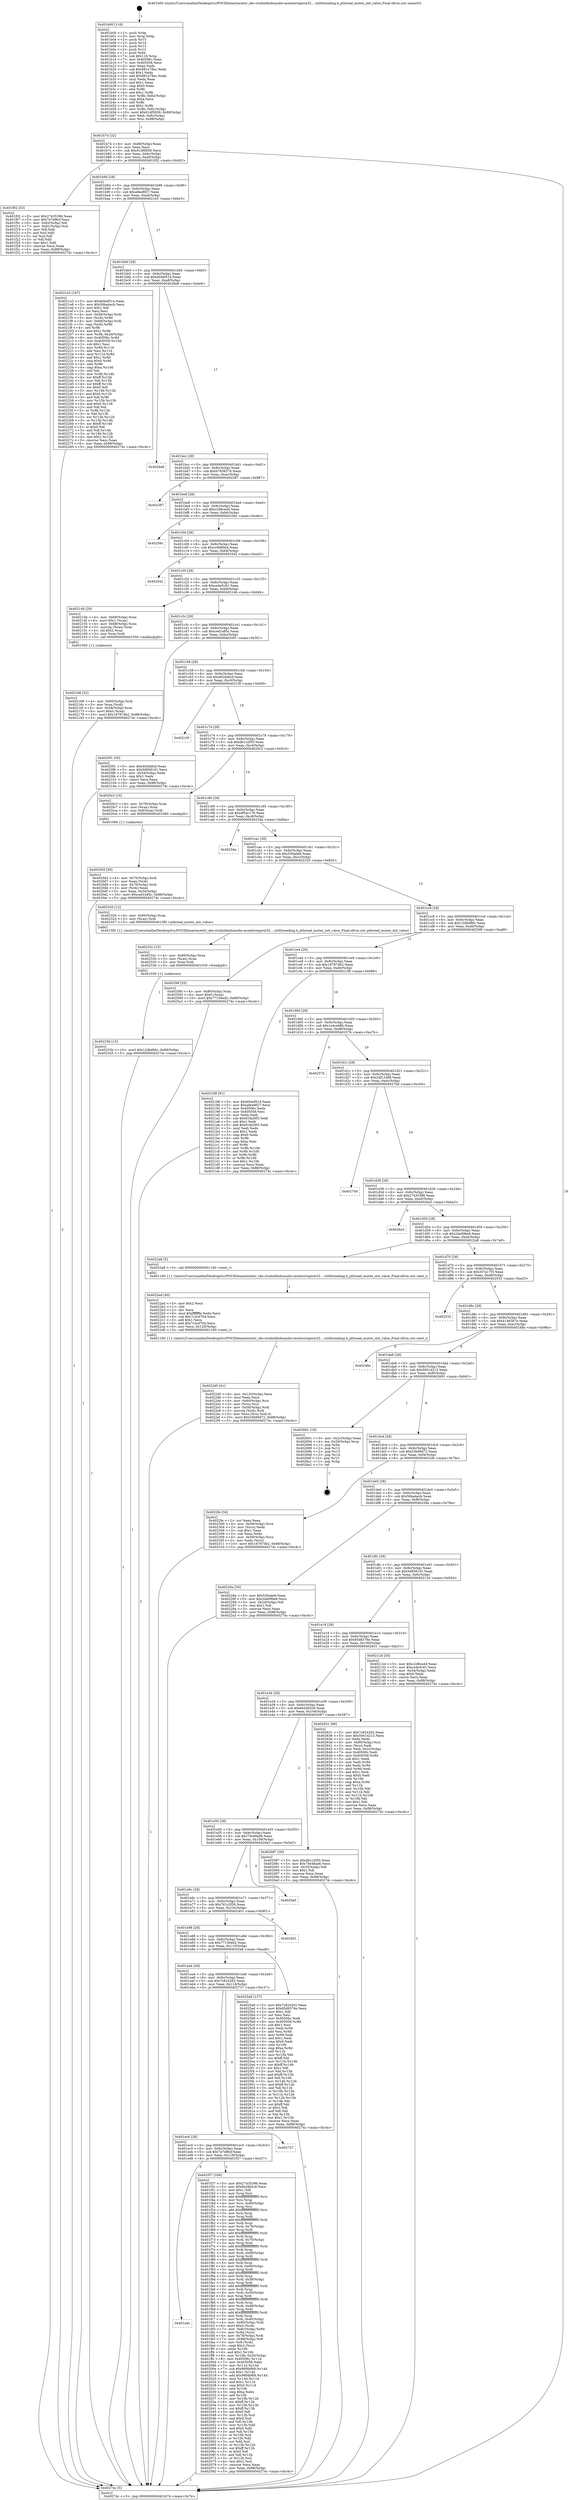 digraph "0x401b00" {
  label = "0x401b00 (/mnt/c/Users/mathe/Desktop/tcc/POCII/binaries/extr_obs-studiolibobsaudio-monitoringwin32....utilthreading.h_pthread_mutex_init_value_Final-ollvm.out::main(0))"
  labelloc = "t"
  node[shape=record]

  Entry [label="",width=0.3,height=0.3,shape=circle,fillcolor=black,style=filled]
  "0x401b74" [label="{
     0x401b74 [32]\l
     | [instrs]\l
     &nbsp;&nbsp;0x401b74 \<+6\>: mov -0x88(%rbp),%eax\l
     &nbsp;&nbsp;0x401b7a \<+2\>: mov %eax,%ecx\l
     &nbsp;&nbsp;0x401b7c \<+6\>: sub $0x91df5839,%ecx\l
     &nbsp;&nbsp;0x401b82 \<+6\>: mov %eax,-0x9c(%rbp)\l
     &nbsp;&nbsp;0x401b88 \<+6\>: mov %ecx,-0xa0(%rbp)\l
     &nbsp;&nbsp;0x401b8e \<+6\>: je 0000000000401f02 \<main+0x402\>\l
  }"]
  "0x401f02" [label="{
     0x401f02 [53]\l
     | [instrs]\l
     &nbsp;&nbsp;0x401f02 \<+5\>: mov $0x27435396,%eax\l
     &nbsp;&nbsp;0x401f07 \<+5\>: mov $0x7e7ef8cf,%ecx\l
     &nbsp;&nbsp;0x401f0c \<+6\>: mov -0x82(%rbp),%dl\l
     &nbsp;&nbsp;0x401f12 \<+7\>: mov -0x81(%rbp),%sil\l
     &nbsp;&nbsp;0x401f19 \<+3\>: mov %dl,%dil\l
     &nbsp;&nbsp;0x401f1c \<+3\>: and %sil,%dil\l
     &nbsp;&nbsp;0x401f1f \<+3\>: xor %sil,%dl\l
     &nbsp;&nbsp;0x401f22 \<+3\>: or %dl,%dil\l
     &nbsp;&nbsp;0x401f25 \<+4\>: test $0x1,%dil\l
     &nbsp;&nbsp;0x401f29 \<+3\>: cmovne %ecx,%eax\l
     &nbsp;&nbsp;0x401f2c \<+6\>: mov %eax,-0x88(%rbp)\l
     &nbsp;&nbsp;0x401f32 \<+5\>: jmp 000000000040274c \<main+0xc4c\>\l
  }"]
  "0x401b94" [label="{
     0x401b94 [28]\l
     | [instrs]\l
     &nbsp;&nbsp;0x401b94 \<+5\>: jmp 0000000000401b99 \<main+0x99\>\l
     &nbsp;&nbsp;0x401b99 \<+6\>: mov -0x9c(%rbp),%eax\l
     &nbsp;&nbsp;0x401b9f \<+5\>: sub $0xa9ee8f27,%eax\l
     &nbsp;&nbsp;0x401ba4 \<+6\>: mov %eax,-0xa4(%rbp)\l
     &nbsp;&nbsp;0x401baa \<+6\>: je 00000000004021e3 \<main+0x6e3\>\l
  }"]
  "0x40274c" [label="{
     0x40274c [5]\l
     | [instrs]\l
     &nbsp;&nbsp;0x40274c \<+5\>: jmp 0000000000401b74 \<main+0x74\>\l
  }"]
  "0x401b00" [label="{
     0x401b00 [116]\l
     | [instrs]\l
     &nbsp;&nbsp;0x401b00 \<+1\>: push %rbp\l
     &nbsp;&nbsp;0x401b01 \<+3\>: mov %rsp,%rbp\l
     &nbsp;&nbsp;0x401b04 \<+2\>: push %r15\l
     &nbsp;&nbsp;0x401b06 \<+2\>: push %r14\l
     &nbsp;&nbsp;0x401b08 \<+2\>: push %r13\l
     &nbsp;&nbsp;0x401b0a \<+2\>: push %r12\l
     &nbsp;&nbsp;0x401b0c \<+1\>: push %rbx\l
     &nbsp;&nbsp;0x401b0d \<+7\>: sub $0x118,%rsp\l
     &nbsp;&nbsp;0x401b14 \<+7\>: mov 0x40506c,%eax\l
     &nbsp;&nbsp;0x401b1b \<+7\>: mov 0x405058,%ecx\l
     &nbsp;&nbsp;0x401b22 \<+2\>: mov %eax,%edx\l
     &nbsp;&nbsp;0x401b24 \<+6\>: sub $0x881e78ec,%edx\l
     &nbsp;&nbsp;0x401b2a \<+3\>: sub $0x1,%edx\l
     &nbsp;&nbsp;0x401b2d \<+6\>: add $0x881e78ec,%edx\l
     &nbsp;&nbsp;0x401b33 \<+3\>: imul %edx,%eax\l
     &nbsp;&nbsp;0x401b36 \<+3\>: and $0x1,%eax\l
     &nbsp;&nbsp;0x401b39 \<+3\>: cmp $0x0,%eax\l
     &nbsp;&nbsp;0x401b3c \<+4\>: sete %r8b\l
     &nbsp;&nbsp;0x401b40 \<+4\>: and $0x1,%r8b\l
     &nbsp;&nbsp;0x401b44 \<+7\>: mov %r8b,-0x82(%rbp)\l
     &nbsp;&nbsp;0x401b4b \<+3\>: cmp $0xa,%ecx\l
     &nbsp;&nbsp;0x401b4e \<+4\>: setl %r8b\l
     &nbsp;&nbsp;0x401b52 \<+4\>: and $0x1,%r8b\l
     &nbsp;&nbsp;0x401b56 \<+7\>: mov %r8b,-0x81(%rbp)\l
     &nbsp;&nbsp;0x401b5d \<+10\>: movl $0x91df5839,-0x88(%rbp)\l
     &nbsp;&nbsp;0x401b67 \<+6\>: mov %edi,-0x8c(%rbp)\l
     &nbsp;&nbsp;0x401b6d \<+7\>: mov %rsi,-0x98(%rbp)\l
  }"]
  Exit [label="",width=0.3,height=0.3,shape=circle,fillcolor=black,style=filled,peripheries=2]
  "0x4021e3" [label="{
     0x4021e3 [167]\l
     | [instrs]\l
     &nbsp;&nbsp;0x4021e3 \<+5\>: mov $0xb04ef514,%eax\l
     &nbsp;&nbsp;0x4021e8 \<+5\>: mov $0x56ba4ecb,%ecx\l
     &nbsp;&nbsp;0x4021ed \<+2\>: mov $0x1,%dl\l
     &nbsp;&nbsp;0x4021ef \<+2\>: xor %esi,%esi\l
     &nbsp;&nbsp;0x4021f1 \<+4\>: mov -0x58(%rbp),%rdi\l
     &nbsp;&nbsp;0x4021f5 \<+3\>: mov (%rdi),%r8d\l
     &nbsp;&nbsp;0x4021f8 \<+4\>: mov -0x68(%rbp),%rdi\l
     &nbsp;&nbsp;0x4021fc \<+3\>: cmp (%rdi),%r8d\l
     &nbsp;&nbsp;0x4021ff \<+4\>: setl %r9b\l
     &nbsp;&nbsp;0x402203 \<+4\>: and $0x1,%r9b\l
     &nbsp;&nbsp;0x402207 \<+4\>: mov %r9b,-0x2d(%rbp)\l
     &nbsp;&nbsp;0x40220b \<+8\>: mov 0x40506c,%r8d\l
     &nbsp;&nbsp;0x402213 \<+8\>: mov 0x405058,%r10d\l
     &nbsp;&nbsp;0x40221b \<+3\>: sub $0x1,%esi\l
     &nbsp;&nbsp;0x40221e \<+3\>: mov %r8d,%r11d\l
     &nbsp;&nbsp;0x402221 \<+3\>: add %esi,%r11d\l
     &nbsp;&nbsp;0x402224 \<+4\>: imul %r11d,%r8d\l
     &nbsp;&nbsp;0x402228 \<+4\>: and $0x1,%r8d\l
     &nbsp;&nbsp;0x40222c \<+4\>: cmp $0x0,%r8d\l
     &nbsp;&nbsp;0x402230 \<+4\>: sete %r9b\l
     &nbsp;&nbsp;0x402234 \<+4\>: cmp $0xa,%r10d\l
     &nbsp;&nbsp;0x402238 \<+3\>: setl %bl\l
     &nbsp;&nbsp;0x40223b \<+3\>: mov %r9b,%r14b\l
     &nbsp;&nbsp;0x40223e \<+4\>: xor $0xff,%r14b\l
     &nbsp;&nbsp;0x402242 \<+3\>: mov %bl,%r15b\l
     &nbsp;&nbsp;0x402245 \<+4\>: xor $0xff,%r15b\l
     &nbsp;&nbsp;0x402249 \<+3\>: xor $0x0,%dl\l
     &nbsp;&nbsp;0x40224c \<+3\>: mov %r14b,%r12b\l
     &nbsp;&nbsp;0x40224f \<+4\>: and $0x0,%r12b\l
     &nbsp;&nbsp;0x402253 \<+3\>: and %dl,%r9b\l
     &nbsp;&nbsp;0x402256 \<+3\>: mov %r15b,%r13b\l
     &nbsp;&nbsp;0x402259 \<+4\>: and $0x0,%r13b\l
     &nbsp;&nbsp;0x40225d \<+2\>: and %dl,%bl\l
     &nbsp;&nbsp;0x40225f \<+3\>: or %r9b,%r12b\l
     &nbsp;&nbsp;0x402262 \<+3\>: or %bl,%r13b\l
     &nbsp;&nbsp;0x402265 \<+3\>: xor %r13b,%r12b\l
     &nbsp;&nbsp;0x402268 \<+3\>: or %r15b,%r14b\l
     &nbsp;&nbsp;0x40226b \<+4\>: xor $0xff,%r14b\l
     &nbsp;&nbsp;0x40226f \<+3\>: or $0x0,%dl\l
     &nbsp;&nbsp;0x402272 \<+3\>: and %dl,%r14b\l
     &nbsp;&nbsp;0x402275 \<+3\>: or %r14b,%r12b\l
     &nbsp;&nbsp;0x402278 \<+4\>: test $0x1,%r12b\l
     &nbsp;&nbsp;0x40227c \<+3\>: cmovne %ecx,%eax\l
     &nbsp;&nbsp;0x40227f \<+6\>: mov %eax,-0x88(%rbp)\l
     &nbsp;&nbsp;0x402285 \<+5\>: jmp 000000000040274c \<main+0xc4c\>\l
  }"]
  "0x401bb0" [label="{
     0x401bb0 [28]\l
     | [instrs]\l
     &nbsp;&nbsp;0x401bb0 \<+5\>: jmp 0000000000401bb5 \<main+0xb5\>\l
     &nbsp;&nbsp;0x401bb5 \<+6\>: mov -0x9c(%rbp),%eax\l
     &nbsp;&nbsp;0x401bbb \<+5\>: sub $0xb04ef514,%eax\l
     &nbsp;&nbsp;0x401bc0 \<+6\>: mov %eax,-0xa8(%rbp)\l
     &nbsp;&nbsp;0x401bc6 \<+6\>: je 00000000004026e8 \<main+0xbe8\>\l
  }"]
  "0x40233b" [label="{
     0x40233b [15]\l
     | [instrs]\l
     &nbsp;&nbsp;0x40233b \<+10\>: movl $0x12dbd96c,-0x88(%rbp)\l
     &nbsp;&nbsp;0x402345 \<+5\>: jmp 000000000040274c \<main+0xc4c\>\l
  }"]
  "0x4026e8" [label="{
     0x4026e8\l
  }", style=dashed]
  "0x401bcc" [label="{
     0x401bcc [28]\l
     | [instrs]\l
     &nbsp;&nbsp;0x401bcc \<+5\>: jmp 0000000000401bd1 \<main+0xd1\>\l
     &nbsp;&nbsp;0x401bd1 \<+6\>: mov -0x9c(%rbp),%eax\l
     &nbsp;&nbsp;0x401bd7 \<+5\>: sub $0xb783827d,%eax\l
     &nbsp;&nbsp;0x401bdc \<+6\>: mov %eax,-0xac(%rbp)\l
     &nbsp;&nbsp;0x401be2 \<+6\>: je 0000000000402387 \<main+0x887\>\l
  }"]
  "0x40232c" [label="{
     0x40232c [15]\l
     | [instrs]\l
     &nbsp;&nbsp;0x40232c \<+4\>: mov -0x60(%rbp),%rax\l
     &nbsp;&nbsp;0x402330 \<+3\>: mov (%rax),%rax\l
     &nbsp;&nbsp;0x402333 \<+3\>: mov %rax,%rdi\l
     &nbsp;&nbsp;0x402336 \<+5\>: call 0000000000401030 \<free@plt\>\l
     | [calls]\l
     &nbsp;&nbsp;0x401030 \{1\} (unknown)\l
  }"]
  "0x402387" [label="{
     0x402387\l
  }", style=dashed]
  "0x401be8" [label="{
     0x401be8 [28]\l
     | [instrs]\l
     &nbsp;&nbsp;0x401be8 \<+5\>: jmp 0000000000401bed \<main+0xed\>\l
     &nbsp;&nbsp;0x401bed \<+6\>: mov -0x9c(%rbp),%eax\l
     &nbsp;&nbsp;0x401bf3 \<+5\>: sub $0xc2d8ca44,%eax\l
     &nbsp;&nbsp;0x401bf8 \<+6\>: mov %eax,-0xb0(%rbp)\l
     &nbsp;&nbsp;0x401bfe \<+6\>: je 000000000040256c \<main+0xa6c\>\l
  }"]
  "0x4022d5" [label="{
     0x4022d5 [41]\l
     | [instrs]\l
     &nbsp;&nbsp;0x4022d5 \<+6\>: mov -0x120(%rbp),%ecx\l
     &nbsp;&nbsp;0x4022db \<+3\>: imul %eax,%ecx\l
     &nbsp;&nbsp;0x4022de \<+4\>: mov -0x60(%rbp),%rsi\l
     &nbsp;&nbsp;0x4022e2 \<+3\>: mov (%rsi),%rsi\l
     &nbsp;&nbsp;0x4022e5 \<+4\>: mov -0x58(%rbp),%rdi\l
     &nbsp;&nbsp;0x4022e9 \<+3\>: movslq (%rdi),%rdi\l
     &nbsp;&nbsp;0x4022ec \<+3\>: mov %ecx,(%rsi,%rdi,4)\l
     &nbsp;&nbsp;0x4022ef \<+10\>: movl $0x53b99d72,-0x88(%rbp)\l
     &nbsp;&nbsp;0x4022f9 \<+5\>: jmp 000000000040274c \<main+0xc4c\>\l
  }"]
  "0x40256c" [label="{
     0x40256c\l
  }", style=dashed]
  "0x401c04" [label="{
     0x401c04 [28]\l
     | [instrs]\l
     &nbsp;&nbsp;0x401c04 \<+5\>: jmp 0000000000401c09 \<main+0x109\>\l
     &nbsp;&nbsp;0x401c09 \<+6\>: mov -0x9c(%rbp),%eax\l
     &nbsp;&nbsp;0x401c0f \<+5\>: sub $0xcc9d90a4,%eax\l
     &nbsp;&nbsp;0x401c14 \<+6\>: mov %eax,-0xb4(%rbp)\l
     &nbsp;&nbsp;0x401c1a \<+6\>: je 0000000000402542 \<main+0xa42\>\l
  }"]
  "0x4022ad" [label="{
     0x4022ad [40]\l
     | [instrs]\l
     &nbsp;&nbsp;0x4022ad \<+5\>: mov $0x2,%ecx\l
     &nbsp;&nbsp;0x4022b2 \<+1\>: cltd\l
     &nbsp;&nbsp;0x4022b3 \<+2\>: idiv %ecx\l
     &nbsp;&nbsp;0x4022b5 \<+6\>: imul $0xfffffffe,%edx,%ecx\l
     &nbsp;&nbsp;0x4022bb \<+6\>: sub $0x7c3cd704,%ecx\l
     &nbsp;&nbsp;0x4022c1 \<+3\>: add $0x1,%ecx\l
     &nbsp;&nbsp;0x4022c4 \<+6\>: add $0x7c3cd704,%ecx\l
     &nbsp;&nbsp;0x4022ca \<+6\>: mov %ecx,-0x120(%rbp)\l
     &nbsp;&nbsp;0x4022d0 \<+5\>: call 0000000000401160 \<next_i\>\l
     | [calls]\l
     &nbsp;&nbsp;0x401160 \{1\} (/mnt/c/Users/mathe/Desktop/tcc/POCII/binaries/extr_obs-studiolibobsaudio-monitoringwin32....utilthreading.h_pthread_mutex_init_value_Final-ollvm.out::next_i)\l
  }"]
  "0x402542" [label="{
     0x402542\l
  }", style=dashed]
  "0x401c20" [label="{
     0x401c20 [28]\l
     | [instrs]\l
     &nbsp;&nbsp;0x401c20 \<+5\>: jmp 0000000000401c25 \<main+0x125\>\l
     &nbsp;&nbsp;0x401c25 \<+6\>: mov -0x9c(%rbp),%eax\l
     &nbsp;&nbsp;0x401c2b \<+5\>: sub $0xce4e5c61,%eax\l
     &nbsp;&nbsp;0x401c30 \<+6\>: mov %eax,-0xb8(%rbp)\l
     &nbsp;&nbsp;0x401c36 \<+6\>: je 000000000040214b \<main+0x64b\>\l
  }"]
  "0x402168" [label="{
     0x402168 [32]\l
     | [instrs]\l
     &nbsp;&nbsp;0x402168 \<+4\>: mov -0x60(%rbp),%rdi\l
     &nbsp;&nbsp;0x40216c \<+3\>: mov %rax,(%rdi)\l
     &nbsp;&nbsp;0x40216f \<+4\>: mov -0x58(%rbp),%rax\l
     &nbsp;&nbsp;0x402173 \<+6\>: movl $0x0,(%rax)\l
     &nbsp;&nbsp;0x402179 \<+10\>: movl $0x18787db2,-0x88(%rbp)\l
     &nbsp;&nbsp;0x402183 \<+5\>: jmp 000000000040274c \<main+0xc4c\>\l
  }"]
  "0x40214b" [label="{
     0x40214b [29]\l
     | [instrs]\l
     &nbsp;&nbsp;0x40214b \<+4\>: mov -0x68(%rbp),%rax\l
     &nbsp;&nbsp;0x40214f \<+6\>: movl $0x1,(%rax)\l
     &nbsp;&nbsp;0x402155 \<+4\>: mov -0x68(%rbp),%rax\l
     &nbsp;&nbsp;0x402159 \<+3\>: movslq (%rax),%rax\l
     &nbsp;&nbsp;0x40215c \<+4\>: shl $0x2,%rax\l
     &nbsp;&nbsp;0x402160 \<+3\>: mov %rax,%rdi\l
     &nbsp;&nbsp;0x402163 \<+5\>: call 0000000000401050 \<malloc@plt\>\l
     | [calls]\l
     &nbsp;&nbsp;0x401050 \{1\} (unknown)\l
  }"]
  "0x401c3c" [label="{
     0x401c3c [28]\l
     | [instrs]\l
     &nbsp;&nbsp;0x401c3c \<+5\>: jmp 0000000000401c41 \<main+0x141\>\l
     &nbsp;&nbsp;0x401c41 \<+6\>: mov -0x9c(%rbp),%eax\l
     &nbsp;&nbsp;0x401c47 \<+5\>: sub $0xced1e85c,%eax\l
     &nbsp;&nbsp;0x401c4c \<+6\>: mov %eax,-0xbc(%rbp)\l
     &nbsp;&nbsp;0x401c52 \<+6\>: je 00000000004020f1 \<main+0x5f1\>\l
  }"]
  "0x4020d3" [label="{
     0x4020d3 [30]\l
     | [instrs]\l
     &nbsp;&nbsp;0x4020d3 \<+4\>: mov -0x70(%rbp),%rdi\l
     &nbsp;&nbsp;0x4020d7 \<+2\>: mov %eax,(%rdi)\l
     &nbsp;&nbsp;0x4020d9 \<+4\>: mov -0x70(%rbp),%rdi\l
     &nbsp;&nbsp;0x4020dd \<+2\>: mov (%rdi),%eax\l
     &nbsp;&nbsp;0x4020df \<+3\>: mov %eax,-0x34(%rbp)\l
     &nbsp;&nbsp;0x4020e2 \<+10\>: movl $0xced1e85c,-0x88(%rbp)\l
     &nbsp;&nbsp;0x4020ec \<+5\>: jmp 000000000040274c \<main+0xc4c\>\l
  }"]
  "0x4020f1" [label="{
     0x4020f1 [30]\l
     | [instrs]\l
     &nbsp;&nbsp;0x4020f1 \<+5\>: mov $0xd02fa8cd,%eax\l
     &nbsp;&nbsp;0x4020f6 \<+5\>: mov $0x5d958191,%ecx\l
     &nbsp;&nbsp;0x4020fb \<+3\>: mov -0x34(%rbp),%edx\l
     &nbsp;&nbsp;0x4020fe \<+3\>: cmp $0x1,%edx\l
     &nbsp;&nbsp;0x402101 \<+3\>: cmovl %ecx,%eax\l
     &nbsp;&nbsp;0x402104 \<+6\>: mov %eax,-0x88(%rbp)\l
     &nbsp;&nbsp;0x40210a \<+5\>: jmp 000000000040274c \<main+0xc4c\>\l
  }"]
  "0x401c58" [label="{
     0x401c58 [28]\l
     | [instrs]\l
     &nbsp;&nbsp;0x401c58 \<+5\>: jmp 0000000000401c5d \<main+0x15d\>\l
     &nbsp;&nbsp;0x401c5d \<+6\>: mov -0x9c(%rbp),%eax\l
     &nbsp;&nbsp;0x401c63 \<+5\>: sub $0xd02fa8cd,%eax\l
     &nbsp;&nbsp;0x401c68 \<+6\>: mov %eax,-0xc0(%rbp)\l
     &nbsp;&nbsp;0x401c6e \<+6\>: je 000000000040210f \<main+0x60f\>\l
  }"]
  "0x401edc" [label="{
     0x401edc\l
  }", style=dashed]
  "0x40210f" [label="{
     0x40210f\l
  }", style=dashed]
  "0x401c74" [label="{
     0x401c74 [28]\l
     | [instrs]\l
     &nbsp;&nbsp;0x401c74 \<+5\>: jmp 0000000000401c79 \<main+0x179\>\l
     &nbsp;&nbsp;0x401c79 \<+6\>: mov -0x9c(%rbp),%eax\l
     &nbsp;&nbsp;0x401c7f \<+5\>: sub $0xdb1c2f55,%eax\l
     &nbsp;&nbsp;0x401c84 \<+6\>: mov %eax,-0xc4(%rbp)\l
     &nbsp;&nbsp;0x401c8a \<+6\>: je 00000000004020c3 \<main+0x5c3\>\l
  }"]
  "0x401f37" [label="{
     0x401f37 [336]\l
     | [instrs]\l
     &nbsp;&nbsp;0x401f37 \<+5\>: mov $0x27435396,%eax\l
     &nbsp;&nbsp;0x401f3c \<+5\>: mov $0x6e28d2c8,%ecx\l
     &nbsp;&nbsp;0x401f41 \<+2\>: mov $0x1,%dl\l
     &nbsp;&nbsp;0x401f43 \<+3\>: mov %rsp,%rsi\l
     &nbsp;&nbsp;0x401f46 \<+4\>: add $0xfffffffffffffff0,%rsi\l
     &nbsp;&nbsp;0x401f4a \<+3\>: mov %rsi,%rsp\l
     &nbsp;&nbsp;0x401f4d \<+4\>: mov %rsi,-0x80(%rbp)\l
     &nbsp;&nbsp;0x401f51 \<+3\>: mov %rsp,%rsi\l
     &nbsp;&nbsp;0x401f54 \<+4\>: add $0xfffffffffffffff0,%rsi\l
     &nbsp;&nbsp;0x401f58 \<+3\>: mov %rsi,%rsp\l
     &nbsp;&nbsp;0x401f5b \<+3\>: mov %rsp,%rdi\l
     &nbsp;&nbsp;0x401f5e \<+4\>: add $0xfffffffffffffff0,%rdi\l
     &nbsp;&nbsp;0x401f62 \<+3\>: mov %rdi,%rsp\l
     &nbsp;&nbsp;0x401f65 \<+4\>: mov %rdi,-0x78(%rbp)\l
     &nbsp;&nbsp;0x401f69 \<+3\>: mov %rsp,%rdi\l
     &nbsp;&nbsp;0x401f6c \<+4\>: add $0xfffffffffffffff0,%rdi\l
     &nbsp;&nbsp;0x401f70 \<+3\>: mov %rdi,%rsp\l
     &nbsp;&nbsp;0x401f73 \<+4\>: mov %rdi,-0x70(%rbp)\l
     &nbsp;&nbsp;0x401f77 \<+3\>: mov %rsp,%rdi\l
     &nbsp;&nbsp;0x401f7a \<+4\>: add $0xfffffffffffffff0,%rdi\l
     &nbsp;&nbsp;0x401f7e \<+3\>: mov %rdi,%rsp\l
     &nbsp;&nbsp;0x401f81 \<+4\>: mov %rdi,-0x68(%rbp)\l
     &nbsp;&nbsp;0x401f85 \<+3\>: mov %rsp,%rdi\l
     &nbsp;&nbsp;0x401f88 \<+4\>: add $0xfffffffffffffff0,%rdi\l
     &nbsp;&nbsp;0x401f8c \<+3\>: mov %rdi,%rsp\l
     &nbsp;&nbsp;0x401f8f \<+4\>: mov %rdi,-0x60(%rbp)\l
     &nbsp;&nbsp;0x401f93 \<+3\>: mov %rsp,%rdi\l
     &nbsp;&nbsp;0x401f96 \<+4\>: add $0xfffffffffffffff0,%rdi\l
     &nbsp;&nbsp;0x401f9a \<+3\>: mov %rdi,%rsp\l
     &nbsp;&nbsp;0x401f9d \<+4\>: mov %rdi,-0x58(%rbp)\l
     &nbsp;&nbsp;0x401fa1 \<+3\>: mov %rsp,%rdi\l
     &nbsp;&nbsp;0x401fa4 \<+4\>: add $0xfffffffffffffff0,%rdi\l
     &nbsp;&nbsp;0x401fa8 \<+3\>: mov %rdi,%rsp\l
     &nbsp;&nbsp;0x401fab \<+4\>: mov %rdi,-0x50(%rbp)\l
     &nbsp;&nbsp;0x401faf \<+3\>: mov %rsp,%rdi\l
     &nbsp;&nbsp;0x401fb2 \<+4\>: add $0xfffffffffffffff0,%rdi\l
     &nbsp;&nbsp;0x401fb6 \<+3\>: mov %rdi,%rsp\l
     &nbsp;&nbsp;0x401fb9 \<+4\>: mov %rdi,-0x48(%rbp)\l
     &nbsp;&nbsp;0x401fbd \<+3\>: mov %rsp,%rdi\l
     &nbsp;&nbsp;0x401fc0 \<+4\>: add $0xfffffffffffffff0,%rdi\l
     &nbsp;&nbsp;0x401fc4 \<+3\>: mov %rdi,%rsp\l
     &nbsp;&nbsp;0x401fc7 \<+4\>: mov %rdi,-0x40(%rbp)\l
     &nbsp;&nbsp;0x401fcb \<+4\>: mov -0x80(%rbp),%rdi\l
     &nbsp;&nbsp;0x401fcf \<+6\>: movl $0x0,(%rdi)\l
     &nbsp;&nbsp;0x401fd5 \<+7\>: mov -0x8c(%rbp),%r8d\l
     &nbsp;&nbsp;0x401fdc \<+3\>: mov %r8d,(%rsi)\l
     &nbsp;&nbsp;0x401fdf \<+4\>: mov -0x78(%rbp),%rdi\l
     &nbsp;&nbsp;0x401fe3 \<+7\>: mov -0x98(%rbp),%r9\l
     &nbsp;&nbsp;0x401fea \<+3\>: mov %r9,(%rdi)\l
     &nbsp;&nbsp;0x401fed \<+3\>: cmpl $0x2,(%rsi)\l
     &nbsp;&nbsp;0x401ff0 \<+4\>: setne %r10b\l
     &nbsp;&nbsp;0x401ff4 \<+4\>: and $0x1,%r10b\l
     &nbsp;&nbsp;0x401ff8 \<+4\>: mov %r10b,-0x35(%rbp)\l
     &nbsp;&nbsp;0x401ffc \<+8\>: mov 0x40506c,%r11d\l
     &nbsp;&nbsp;0x402004 \<+7\>: mov 0x405058,%ebx\l
     &nbsp;&nbsp;0x40200b \<+3\>: mov %r11d,%r14d\l
     &nbsp;&nbsp;0x40200e \<+7\>: sub $0x98f4bf69,%r14d\l
     &nbsp;&nbsp;0x402015 \<+4\>: sub $0x1,%r14d\l
     &nbsp;&nbsp;0x402019 \<+7\>: add $0x98f4bf69,%r14d\l
     &nbsp;&nbsp;0x402020 \<+4\>: imul %r14d,%r11d\l
     &nbsp;&nbsp;0x402024 \<+4\>: and $0x1,%r11d\l
     &nbsp;&nbsp;0x402028 \<+4\>: cmp $0x0,%r11d\l
     &nbsp;&nbsp;0x40202c \<+4\>: sete %r10b\l
     &nbsp;&nbsp;0x402030 \<+3\>: cmp $0xa,%ebx\l
     &nbsp;&nbsp;0x402033 \<+4\>: setl %r15b\l
     &nbsp;&nbsp;0x402037 \<+3\>: mov %r10b,%r12b\l
     &nbsp;&nbsp;0x40203a \<+4\>: xor $0xff,%r12b\l
     &nbsp;&nbsp;0x40203e \<+3\>: mov %r15b,%r13b\l
     &nbsp;&nbsp;0x402041 \<+4\>: xor $0xff,%r13b\l
     &nbsp;&nbsp;0x402045 \<+3\>: xor $0x0,%dl\l
     &nbsp;&nbsp;0x402048 \<+3\>: mov %r12b,%sil\l
     &nbsp;&nbsp;0x40204b \<+4\>: and $0x0,%sil\l
     &nbsp;&nbsp;0x40204f \<+3\>: and %dl,%r10b\l
     &nbsp;&nbsp;0x402052 \<+3\>: mov %r13b,%dil\l
     &nbsp;&nbsp;0x402055 \<+4\>: and $0x0,%dil\l
     &nbsp;&nbsp;0x402059 \<+3\>: and %dl,%r15b\l
     &nbsp;&nbsp;0x40205c \<+3\>: or %r10b,%sil\l
     &nbsp;&nbsp;0x40205f \<+3\>: or %r15b,%dil\l
     &nbsp;&nbsp;0x402062 \<+3\>: xor %dil,%sil\l
     &nbsp;&nbsp;0x402065 \<+3\>: or %r13b,%r12b\l
     &nbsp;&nbsp;0x402068 \<+4\>: xor $0xff,%r12b\l
     &nbsp;&nbsp;0x40206c \<+3\>: or $0x0,%dl\l
     &nbsp;&nbsp;0x40206f \<+3\>: and %dl,%r12b\l
     &nbsp;&nbsp;0x402072 \<+3\>: or %r12b,%sil\l
     &nbsp;&nbsp;0x402075 \<+4\>: test $0x1,%sil\l
     &nbsp;&nbsp;0x402079 \<+3\>: cmovne %ecx,%eax\l
     &nbsp;&nbsp;0x40207c \<+6\>: mov %eax,-0x88(%rbp)\l
     &nbsp;&nbsp;0x402082 \<+5\>: jmp 000000000040274c \<main+0xc4c\>\l
  }"]
  "0x4020c3" [label="{
     0x4020c3 [16]\l
     | [instrs]\l
     &nbsp;&nbsp;0x4020c3 \<+4\>: mov -0x78(%rbp),%rax\l
     &nbsp;&nbsp;0x4020c7 \<+3\>: mov (%rax),%rax\l
     &nbsp;&nbsp;0x4020ca \<+4\>: mov 0x8(%rax),%rdi\l
     &nbsp;&nbsp;0x4020ce \<+5\>: call 0000000000401060 \<atoi@plt\>\l
     | [calls]\l
     &nbsp;&nbsp;0x401060 \{1\} (unknown)\l
  }"]
  "0x401c90" [label="{
     0x401c90 [28]\l
     | [instrs]\l
     &nbsp;&nbsp;0x401c90 \<+5\>: jmp 0000000000401c95 \<main+0x195\>\l
     &nbsp;&nbsp;0x401c95 \<+6\>: mov -0x9c(%rbp),%eax\l
     &nbsp;&nbsp;0x401c9b \<+5\>: sub $0xdf54c176,%eax\l
     &nbsp;&nbsp;0x401ca0 \<+6\>: mov %eax,-0xc8(%rbp)\l
     &nbsp;&nbsp;0x401ca6 \<+6\>: je 000000000040234a \<main+0x84a\>\l
  }"]
  "0x401ec0" [label="{
     0x401ec0 [28]\l
     | [instrs]\l
     &nbsp;&nbsp;0x401ec0 \<+5\>: jmp 0000000000401ec5 \<main+0x3c5\>\l
     &nbsp;&nbsp;0x401ec5 \<+6\>: mov -0x9c(%rbp),%eax\l
     &nbsp;&nbsp;0x401ecb \<+5\>: sub $0x7e7ef8cf,%eax\l
     &nbsp;&nbsp;0x401ed0 \<+6\>: mov %eax,-0x118(%rbp)\l
     &nbsp;&nbsp;0x401ed6 \<+6\>: je 0000000000401f37 \<main+0x437\>\l
  }"]
  "0x40234a" [label="{
     0x40234a\l
  }", style=dashed]
  "0x401cac" [label="{
     0x401cac [28]\l
     | [instrs]\l
     &nbsp;&nbsp;0x401cac \<+5\>: jmp 0000000000401cb1 \<main+0x1b1\>\l
     &nbsp;&nbsp;0x401cb1 \<+6\>: mov -0x9c(%rbp),%eax\l
     &nbsp;&nbsp;0x401cb7 \<+5\>: sub $0x530ade6,%eax\l
     &nbsp;&nbsp;0x401cbc \<+6\>: mov %eax,-0xcc(%rbp)\l
     &nbsp;&nbsp;0x401cc2 \<+6\>: je 0000000000402320 \<main+0x820\>\l
  }"]
  "0x402737" [label="{
     0x402737\l
  }", style=dashed]
  "0x402320" [label="{
     0x402320 [12]\l
     | [instrs]\l
     &nbsp;&nbsp;0x402320 \<+4\>: mov -0x60(%rbp),%rax\l
     &nbsp;&nbsp;0x402324 \<+3\>: mov (%rax),%rdi\l
     &nbsp;&nbsp;0x402327 \<+5\>: call 00000000004015f0 \<pthread_mutex_init_value\>\l
     | [calls]\l
     &nbsp;&nbsp;0x4015f0 \{1\} (/mnt/c/Users/mathe/Desktop/tcc/POCII/binaries/extr_obs-studiolibobsaudio-monitoringwin32....utilthreading.h_pthread_mutex_init_value_Final-ollvm.out::pthread_mutex_init_value)\l
  }"]
  "0x401cc8" [label="{
     0x401cc8 [28]\l
     | [instrs]\l
     &nbsp;&nbsp;0x401cc8 \<+5\>: jmp 0000000000401ccd \<main+0x1cd\>\l
     &nbsp;&nbsp;0x401ccd \<+6\>: mov -0x9c(%rbp),%eax\l
     &nbsp;&nbsp;0x401cd3 \<+5\>: sub $0x12dbd96c,%eax\l
     &nbsp;&nbsp;0x401cd8 \<+6\>: mov %eax,-0xd0(%rbp)\l
     &nbsp;&nbsp;0x401cde \<+6\>: je 000000000040258f \<main+0xa8f\>\l
  }"]
  "0x401ea4" [label="{
     0x401ea4 [28]\l
     | [instrs]\l
     &nbsp;&nbsp;0x401ea4 \<+5\>: jmp 0000000000401ea9 \<main+0x3a9\>\l
     &nbsp;&nbsp;0x401ea9 \<+6\>: mov -0x9c(%rbp),%eax\l
     &nbsp;&nbsp;0x401eaf \<+5\>: sub $0x7c824262,%eax\l
     &nbsp;&nbsp;0x401eb4 \<+6\>: mov %eax,-0x114(%rbp)\l
     &nbsp;&nbsp;0x401eba \<+6\>: je 0000000000402737 \<main+0xc37\>\l
  }"]
  "0x40258f" [label="{
     0x40258f [25]\l
     | [instrs]\l
     &nbsp;&nbsp;0x40258f \<+4\>: mov -0x80(%rbp),%rax\l
     &nbsp;&nbsp;0x402593 \<+6\>: movl $0x0,(%rax)\l
     &nbsp;&nbsp;0x402599 \<+10\>: movl $0x77150ed2,-0x88(%rbp)\l
     &nbsp;&nbsp;0x4025a3 \<+5\>: jmp 000000000040274c \<main+0xc4c\>\l
  }"]
  "0x401ce4" [label="{
     0x401ce4 [28]\l
     | [instrs]\l
     &nbsp;&nbsp;0x401ce4 \<+5\>: jmp 0000000000401ce9 \<main+0x1e9\>\l
     &nbsp;&nbsp;0x401ce9 \<+6\>: mov -0x9c(%rbp),%eax\l
     &nbsp;&nbsp;0x401cef \<+5\>: sub $0x18787db2,%eax\l
     &nbsp;&nbsp;0x401cf4 \<+6\>: mov %eax,-0xd4(%rbp)\l
     &nbsp;&nbsp;0x401cfa \<+6\>: je 0000000000402188 \<main+0x688\>\l
  }"]
  "0x4025a8" [label="{
     0x4025a8 [137]\l
     | [instrs]\l
     &nbsp;&nbsp;0x4025a8 \<+5\>: mov $0x7c824262,%eax\l
     &nbsp;&nbsp;0x4025ad \<+5\>: mov $0x65d8376e,%ecx\l
     &nbsp;&nbsp;0x4025b2 \<+2\>: mov $0x1,%dl\l
     &nbsp;&nbsp;0x4025b4 \<+2\>: xor %esi,%esi\l
     &nbsp;&nbsp;0x4025b6 \<+7\>: mov 0x40506c,%edi\l
     &nbsp;&nbsp;0x4025bd \<+8\>: mov 0x405058,%r8d\l
     &nbsp;&nbsp;0x4025c5 \<+3\>: sub $0x1,%esi\l
     &nbsp;&nbsp;0x4025c8 \<+3\>: mov %edi,%r9d\l
     &nbsp;&nbsp;0x4025cb \<+3\>: add %esi,%r9d\l
     &nbsp;&nbsp;0x4025ce \<+4\>: imul %r9d,%edi\l
     &nbsp;&nbsp;0x4025d2 \<+3\>: and $0x1,%edi\l
     &nbsp;&nbsp;0x4025d5 \<+3\>: cmp $0x0,%edi\l
     &nbsp;&nbsp;0x4025d8 \<+4\>: sete %r10b\l
     &nbsp;&nbsp;0x4025dc \<+4\>: cmp $0xa,%r8d\l
     &nbsp;&nbsp;0x4025e0 \<+4\>: setl %r11b\l
     &nbsp;&nbsp;0x4025e4 \<+3\>: mov %r10b,%bl\l
     &nbsp;&nbsp;0x4025e7 \<+3\>: xor $0xff,%bl\l
     &nbsp;&nbsp;0x4025ea \<+3\>: mov %r11b,%r14b\l
     &nbsp;&nbsp;0x4025ed \<+4\>: xor $0xff,%r14b\l
     &nbsp;&nbsp;0x4025f1 \<+3\>: xor $0x1,%dl\l
     &nbsp;&nbsp;0x4025f4 \<+3\>: mov %bl,%r15b\l
     &nbsp;&nbsp;0x4025f7 \<+4\>: and $0xff,%r15b\l
     &nbsp;&nbsp;0x4025fb \<+3\>: and %dl,%r10b\l
     &nbsp;&nbsp;0x4025fe \<+3\>: mov %r14b,%r12b\l
     &nbsp;&nbsp;0x402601 \<+4\>: and $0xff,%r12b\l
     &nbsp;&nbsp;0x402605 \<+3\>: and %dl,%r11b\l
     &nbsp;&nbsp;0x402608 \<+3\>: or %r10b,%r15b\l
     &nbsp;&nbsp;0x40260b \<+3\>: or %r11b,%r12b\l
     &nbsp;&nbsp;0x40260e \<+3\>: xor %r12b,%r15b\l
     &nbsp;&nbsp;0x402611 \<+3\>: or %r14b,%bl\l
     &nbsp;&nbsp;0x402614 \<+3\>: xor $0xff,%bl\l
     &nbsp;&nbsp;0x402617 \<+3\>: or $0x1,%dl\l
     &nbsp;&nbsp;0x40261a \<+2\>: and %dl,%bl\l
     &nbsp;&nbsp;0x40261c \<+3\>: or %bl,%r15b\l
     &nbsp;&nbsp;0x40261f \<+4\>: test $0x1,%r15b\l
     &nbsp;&nbsp;0x402623 \<+3\>: cmovne %ecx,%eax\l
     &nbsp;&nbsp;0x402626 \<+6\>: mov %eax,-0x88(%rbp)\l
     &nbsp;&nbsp;0x40262c \<+5\>: jmp 000000000040274c \<main+0xc4c\>\l
  }"]
  "0x402188" [label="{
     0x402188 [91]\l
     | [instrs]\l
     &nbsp;&nbsp;0x402188 \<+5\>: mov $0xb04ef514,%eax\l
     &nbsp;&nbsp;0x40218d \<+5\>: mov $0xa9ee8f27,%ecx\l
     &nbsp;&nbsp;0x402192 \<+7\>: mov 0x40506c,%edx\l
     &nbsp;&nbsp;0x402199 \<+7\>: mov 0x405058,%esi\l
     &nbsp;&nbsp;0x4021a0 \<+2\>: mov %edx,%edi\l
     &nbsp;&nbsp;0x4021a2 \<+6\>: sub $0x81fa26f3,%edi\l
     &nbsp;&nbsp;0x4021a8 \<+3\>: sub $0x1,%edi\l
     &nbsp;&nbsp;0x4021ab \<+6\>: add $0x81fa26f3,%edi\l
     &nbsp;&nbsp;0x4021b1 \<+3\>: imul %edi,%edx\l
     &nbsp;&nbsp;0x4021b4 \<+3\>: and $0x1,%edx\l
     &nbsp;&nbsp;0x4021b7 \<+3\>: cmp $0x0,%edx\l
     &nbsp;&nbsp;0x4021ba \<+4\>: sete %r8b\l
     &nbsp;&nbsp;0x4021be \<+3\>: cmp $0xa,%esi\l
     &nbsp;&nbsp;0x4021c1 \<+4\>: setl %r9b\l
     &nbsp;&nbsp;0x4021c5 \<+3\>: mov %r8b,%r10b\l
     &nbsp;&nbsp;0x4021c8 \<+3\>: and %r9b,%r10b\l
     &nbsp;&nbsp;0x4021cb \<+3\>: xor %r9b,%r8b\l
     &nbsp;&nbsp;0x4021ce \<+3\>: or %r8b,%r10b\l
     &nbsp;&nbsp;0x4021d1 \<+4\>: test $0x1,%r10b\l
     &nbsp;&nbsp;0x4021d5 \<+3\>: cmovne %ecx,%eax\l
     &nbsp;&nbsp;0x4021d8 \<+6\>: mov %eax,-0x88(%rbp)\l
     &nbsp;&nbsp;0x4021de \<+5\>: jmp 000000000040274c \<main+0xc4c\>\l
  }"]
  "0x401d00" [label="{
     0x401d00 [28]\l
     | [instrs]\l
     &nbsp;&nbsp;0x401d00 \<+5\>: jmp 0000000000401d05 \<main+0x205\>\l
     &nbsp;&nbsp;0x401d05 \<+6\>: mov -0x9c(%rbp),%eax\l
     &nbsp;&nbsp;0x401d0b \<+5\>: sub $0x1e4ce68b,%eax\l
     &nbsp;&nbsp;0x401d10 \<+6\>: mov %eax,-0xd8(%rbp)\l
     &nbsp;&nbsp;0x401d16 \<+6\>: je 000000000040257b \<main+0xa7b\>\l
  }"]
  "0x401e88" [label="{
     0x401e88 [28]\l
     | [instrs]\l
     &nbsp;&nbsp;0x401e88 \<+5\>: jmp 0000000000401e8d \<main+0x38d\>\l
     &nbsp;&nbsp;0x401e8d \<+6\>: mov -0x9c(%rbp),%eax\l
     &nbsp;&nbsp;0x401e93 \<+5\>: sub $0x77150ed2,%eax\l
     &nbsp;&nbsp;0x401e98 \<+6\>: mov %eax,-0x110(%rbp)\l
     &nbsp;&nbsp;0x401e9e \<+6\>: je 00000000004025a8 \<main+0xaa8\>\l
  }"]
  "0x40257b" [label="{
     0x40257b\l
  }", style=dashed]
  "0x401d1c" [label="{
     0x401d1c [28]\l
     | [instrs]\l
     &nbsp;&nbsp;0x401d1c \<+5\>: jmp 0000000000401d21 \<main+0x221\>\l
     &nbsp;&nbsp;0x401d21 \<+6\>: mov -0x9c(%rbp),%eax\l
     &nbsp;&nbsp;0x401d27 \<+5\>: sub $0x24f13398,%eax\l
     &nbsp;&nbsp;0x401d2c \<+6\>: mov %eax,-0xdc(%rbp)\l
     &nbsp;&nbsp;0x401d32 \<+6\>: je 000000000040270d \<main+0xc0d\>\l
  }"]
  "0x402401" [label="{
     0x402401\l
  }", style=dashed]
  "0x40270d" [label="{
     0x40270d\l
  }", style=dashed]
  "0x401d38" [label="{
     0x401d38 [28]\l
     | [instrs]\l
     &nbsp;&nbsp;0x401d38 \<+5\>: jmp 0000000000401d3d \<main+0x23d\>\l
     &nbsp;&nbsp;0x401d3d \<+6\>: mov -0x9c(%rbp),%eax\l
     &nbsp;&nbsp;0x401d43 \<+5\>: sub $0x27435396,%eax\l
     &nbsp;&nbsp;0x401d48 \<+6\>: mov %eax,-0xe0(%rbp)\l
     &nbsp;&nbsp;0x401d4e \<+6\>: je 00000000004026a3 \<main+0xba3\>\l
  }"]
  "0x401e6c" [label="{
     0x401e6c [28]\l
     | [instrs]\l
     &nbsp;&nbsp;0x401e6c \<+5\>: jmp 0000000000401e71 \<main+0x371\>\l
     &nbsp;&nbsp;0x401e71 \<+6\>: mov -0x9c(%rbp),%eax\l
     &nbsp;&nbsp;0x401e77 \<+5\>: sub $0x761c2f26,%eax\l
     &nbsp;&nbsp;0x401e7c \<+6\>: mov %eax,-0x10c(%rbp)\l
     &nbsp;&nbsp;0x401e82 \<+6\>: je 0000000000402401 \<main+0x901\>\l
  }"]
  "0x4026a3" [label="{
     0x4026a3\l
  }", style=dashed]
  "0x401d54" [label="{
     0x401d54 [28]\l
     | [instrs]\l
     &nbsp;&nbsp;0x401d54 \<+5\>: jmp 0000000000401d59 \<main+0x259\>\l
     &nbsp;&nbsp;0x401d59 \<+6\>: mov -0x9c(%rbp),%eax\l
     &nbsp;&nbsp;0x401d5f \<+5\>: sub $0x2da09be8,%eax\l
     &nbsp;&nbsp;0x401d64 \<+6\>: mov %eax,-0xe4(%rbp)\l
     &nbsp;&nbsp;0x401d6a \<+6\>: je 00000000004022a8 \<main+0x7a8\>\l
  }"]
  "0x4020a5" [label="{
     0x4020a5\l
  }", style=dashed]
  "0x4022a8" [label="{
     0x4022a8 [5]\l
     | [instrs]\l
     &nbsp;&nbsp;0x4022a8 \<+5\>: call 0000000000401160 \<next_i\>\l
     | [calls]\l
     &nbsp;&nbsp;0x401160 \{1\} (/mnt/c/Users/mathe/Desktop/tcc/POCII/binaries/extr_obs-studiolibobsaudio-monitoringwin32....utilthreading.h_pthread_mutex_init_value_Final-ollvm.out::next_i)\l
  }"]
  "0x401d70" [label="{
     0x401d70 [28]\l
     | [instrs]\l
     &nbsp;&nbsp;0x401d70 \<+5\>: jmp 0000000000401d75 \<main+0x275\>\l
     &nbsp;&nbsp;0x401d75 \<+6\>: mov -0x9c(%rbp),%eax\l
     &nbsp;&nbsp;0x401d7b \<+5\>: sub $0x357a17f3,%eax\l
     &nbsp;&nbsp;0x401d80 \<+6\>: mov %eax,-0xe8(%rbp)\l
     &nbsp;&nbsp;0x401d86 \<+6\>: je 0000000000402533 \<main+0xa33\>\l
  }"]
  "0x401e50" [label="{
     0x401e50 [28]\l
     | [instrs]\l
     &nbsp;&nbsp;0x401e50 \<+5\>: jmp 0000000000401e55 \<main+0x355\>\l
     &nbsp;&nbsp;0x401e55 \<+6\>: mov -0x9c(%rbp),%eax\l
     &nbsp;&nbsp;0x401e5b \<+5\>: sub $0x75e48ad6,%eax\l
     &nbsp;&nbsp;0x401e60 \<+6\>: mov %eax,-0x108(%rbp)\l
     &nbsp;&nbsp;0x401e66 \<+6\>: je 00000000004020a5 \<main+0x5a5\>\l
  }"]
  "0x402533" [label="{
     0x402533\l
  }", style=dashed]
  "0x401d8c" [label="{
     0x401d8c [28]\l
     | [instrs]\l
     &nbsp;&nbsp;0x401d8c \<+5\>: jmp 0000000000401d91 \<main+0x291\>\l
     &nbsp;&nbsp;0x401d91 \<+6\>: mov -0x9c(%rbp),%eax\l
     &nbsp;&nbsp;0x401d97 \<+5\>: sub $0x41463b7e,%eax\l
     &nbsp;&nbsp;0x401d9c \<+6\>: mov %eax,-0xec(%rbp)\l
     &nbsp;&nbsp;0x401da2 \<+6\>: je 000000000040248a \<main+0x98a\>\l
  }"]
  "0x402087" [label="{
     0x402087 [30]\l
     | [instrs]\l
     &nbsp;&nbsp;0x402087 \<+5\>: mov $0xdb1c2f55,%eax\l
     &nbsp;&nbsp;0x40208c \<+5\>: mov $0x75e48ad6,%ecx\l
     &nbsp;&nbsp;0x402091 \<+3\>: mov -0x35(%rbp),%dl\l
     &nbsp;&nbsp;0x402094 \<+3\>: test $0x1,%dl\l
     &nbsp;&nbsp;0x402097 \<+3\>: cmovne %ecx,%eax\l
     &nbsp;&nbsp;0x40209a \<+6\>: mov %eax,-0x88(%rbp)\l
     &nbsp;&nbsp;0x4020a0 \<+5\>: jmp 000000000040274c \<main+0xc4c\>\l
  }"]
  "0x40248a" [label="{
     0x40248a\l
  }", style=dashed]
  "0x401da8" [label="{
     0x401da8 [28]\l
     | [instrs]\l
     &nbsp;&nbsp;0x401da8 \<+5\>: jmp 0000000000401dad \<main+0x2ad\>\l
     &nbsp;&nbsp;0x401dad \<+6\>: mov -0x9c(%rbp),%eax\l
     &nbsp;&nbsp;0x401db3 \<+5\>: sub $0x50014213,%eax\l
     &nbsp;&nbsp;0x401db8 \<+6\>: mov %eax,-0xf0(%rbp)\l
     &nbsp;&nbsp;0x401dbe \<+6\>: je 0000000000402691 \<main+0xb91\>\l
  }"]
  "0x401e34" [label="{
     0x401e34 [28]\l
     | [instrs]\l
     &nbsp;&nbsp;0x401e34 \<+5\>: jmp 0000000000401e39 \<main+0x339\>\l
     &nbsp;&nbsp;0x401e39 \<+6\>: mov -0x9c(%rbp),%eax\l
     &nbsp;&nbsp;0x401e3f \<+5\>: sub $0x6e28d2c8,%eax\l
     &nbsp;&nbsp;0x401e44 \<+6\>: mov %eax,-0x104(%rbp)\l
     &nbsp;&nbsp;0x401e4a \<+6\>: je 0000000000402087 \<main+0x587\>\l
  }"]
  "0x402691" [label="{
     0x402691 [18]\l
     | [instrs]\l
     &nbsp;&nbsp;0x402691 \<+3\>: mov -0x2c(%rbp),%eax\l
     &nbsp;&nbsp;0x402694 \<+4\>: lea -0x28(%rbp),%rsp\l
     &nbsp;&nbsp;0x402698 \<+1\>: pop %rbx\l
     &nbsp;&nbsp;0x402699 \<+2\>: pop %r12\l
     &nbsp;&nbsp;0x40269b \<+2\>: pop %r13\l
     &nbsp;&nbsp;0x40269d \<+2\>: pop %r14\l
     &nbsp;&nbsp;0x40269f \<+2\>: pop %r15\l
     &nbsp;&nbsp;0x4026a1 \<+1\>: pop %rbp\l
     &nbsp;&nbsp;0x4026a2 \<+1\>: ret\l
  }"]
  "0x401dc4" [label="{
     0x401dc4 [28]\l
     | [instrs]\l
     &nbsp;&nbsp;0x401dc4 \<+5\>: jmp 0000000000401dc9 \<main+0x2c9\>\l
     &nbsp;&nbsp;0x401dc9 \<+6\>: mov -0x9c(%rbp),%eax\l
     &nbsp;&nbsp;0x401dcf \<+5\>: sub $0x53b99d72,%eax\l
     &nbsp;&nbsp;0x401dd4 \<+6\>: mov %eax,-0xf4(%rbp)\l
     &nbsp;&nbsp;0x401dda \<+6\>: je 00000000004022fe \<main+0x7fe\>\l
  }"]
  "0x402631" [label="{
     0x402631 [96]\l
     | [instrs]\l
     &nbsp;&nbsp;0x402631 \<+5\>: mov $0x7c824262,%eax\l
     &nbsp;&nbsp;0x402636 \<+5\>: mov $0x50014213,%ecx\l
     &nbsp;&nbsp;0x40263b \<+2\>: xor %edx,%edx\l
     &nbsp;&nbsp;0x40263d \<+4\>: mov -0x80(%rbp),%rsi\l
     &nbsp;&nbsp;0x402641 \<+2\>: mov (%rsi),%edi\l
     &nbsp;&nbsp;0x402643 \<+3\>: mov %edi,-0x2c(%rbp)\l
     &nbsp;&nbsp;0x402646 \<+7\>: mov 0x40506c,%edi\l
     &nbsp;&nbsp;0x40264d \<+8\>: mov 0x405058,%r8d\l
     &nbsp;&nbsp;0x402655 \<+3\>: sub $0x1,%edx\l
     &nbsp;&nbsp;0x402658 \<+3\>: mov %edi,%r9d\l
     &nbsp;&nbsp;0x40265b \<+3\>: add %edx,%r9d\l
     &nbsp;&nbsp;0x40265e \<+4\>: imul %r9d,%edi\l
     &nbsp;&nbsp;0x402662 \<+3\>: and $0x1,%edi\l
     &nbsp;&nbsp;0x402665 \<+3\>: cmp $0x0,%edi\l
     &nbsp;&nbsp;0x402668 \<+4\>: sete %r10b\l
     &nbsp;&nbsp;0x40266c \<+4\>: cmp $0xa,%r8d\l
     &nbsp;&nbsp;0x402670 \<+4\>: setl %r11b\l
     &nbsp;&nbsp;0x402674 \<+3\>: mov %r10b,%bl\l
     &nbsp;&nbsp;0x402677 \<+3\>: and %r11b,%bl\l
     &nbsp;&nbsp;0x40267a \<+3\>: xor %r11b,%r10b\l
     &nbsp;&nbsp;0x40267d \<+3\>: or %r10b,%bl\l
     &nbsp;&nbsp;0x402680 \<+3\>: test $0x1,%bl\l
     &nbsp;&nbsp;0x402683 \<+3\>: cmovne %ecx,%eax\l
     &nbsp;&nbsp;0x402686 \<+6\>: mov %eax,-0x88(%rbp)\l
     &nbsp;&nbsp;0x40268c \<+5\>: jmp 000000000040274c \<main+0xc4c\>\l
  }"]
  "0x4022fe" [label="{
     0x4022fe [34]\l
     | [instrs]\l
     &nbsp;&nbsp;0x4022fe \<+2\>: xor %eax,%eax\l
     &nbsp;&nbsp;0x402300 \<+4\>: mov -0x58(%rbp),%rcx\l
     &nbsp;&nbsp;0x402304 \<+2\>: mov (%rcx),%edx\l
     &nbsp;&nbsp;0x402306 \<+3\>: sub $0x1,%eax\l
     &nbsp;&nbsp;0x402309 \<+2\>: sub %eax,%edx\l
     &nbsp;&nbsp;0x40230b \<+4\>: mov -0x58(%rbp),%rcx\l
     &nbsp;&nbsp;0x40230f \<+2\>: mov %edx,(%rcx)\l
     &nbsp;&nbsp;0x402311 \<+10\>: movl $0x18787db2,-0x88(%rbp)\l
     &nbsp;&nbsp;0x40231b \<+5\>: jmp 000000000040274c \<main+0xc4c\>\l
  }"]
  "0x401de0" [label="{
     0x401de0 [28]\l
     | [instrs]\l
     &nbsp;&nbsp;0x401de0 \<+5\>: jmp 0000000000401de5 \<main+0x2e5\>\l
     &nbsp;&nbsp;0x401de5 \<+6\>: mov -0x9c(%rbp),%eax\l
     &nbsp;&nbsp;0x401deb \<+5\>: sub $0x56ba4ecb,%eax\l
     &nbsp;&nbsp;0x401df0 \<+6\>: mov %eax,-0xf8(%rbp)\l
     &nbsp;&nbsp;0x401df6 \<+6\>: je 000000000040228a \<main+0x78a\>\l
  }"]
  "0x401e18" [label="{
     0x401e18 [28]\l
     | [instrs]\l
     &nbsp;&nbsp;0x401e18 \<+5\>: jmp 0000000000401e1d \<main+0x31d\>\l
     &nbsp;&nbsp;0x401e1d \<+6\>: mov -0x9c(%rbp),%eax\l
     &nbsp;&nbsp;0x401e23 \<+5\>: sub $0x65d8376e,%eax\l
     &nbsp;&nbsp;0x401e28 \<+6\>: mov %eax,-0x100(%rbp)\l
     &nbsp;&nbsp;0x401e2e \<+6\>: je 0000000000402631 \<main+0xb31\>\l
  }"]
  "0x40228a" [label="{
     0x40228a [30]\l
     | [instrs]\l
     &nbsp;&nbsp;0x40228a \<+5\>: mov $0x530ade6,%eax\l
     &nbsp;&nbsp;0x40228f \<+5\>: mov $0x2da09be8,%ecx\l
     &nbsp;&nbsp;0x402294 \<+3\>: mov -0x2d(%rbp),%dl\l
     &nbsp;&nbsp;0x402297 \<+3\>: test $0x1,%dl\l
     &nbsp;&nbsp;0x40229a \<+3\>: cmovne %ecx,%eax\l
     &nbsp;&nbsp;0x40229d \<+6\>: mov %eax,-0x88(%rbp)\l
     &nbsp;&nbsp;0x4022a3 \<+5\>: jmp 000000000040274c \<main+0xc4c\>\l
  }"]
  "0x401dfc" [label="{
     0x401dfc [28]\l
     | [instrs]\l
     &nbsp;&nbsp;0x401dfc \<+5\>: jmp 0000000000401e01 \<main+0x301\>\l
     &nbsp;&nbsp;0x401e01 \<+6\>: mov -0x9c(%rbp),%eax\l
     &nbsp;&nbsp;0x401e07 \<+5\>: sub $0x5d958191,%eax\l
     &nbsp;&nbsp;0x401e0c \<+6\>: mov %eax,-0xfc(%rbp)\l
     &nbsp;&nbsp;0x401e12 \<+6\>: je 000000000040212d \<main+0x62d\>\l
  }"]
  "0x40212d" [label="{
     0x40212d [30]\l
     | [instrs]\l
     &nbsp;&nbsp;0x40212d \<+5\>: mov $0xc2d8ca44,%eax\l
     &nbsp;&nbsp;0x402132 \<+5\>: mov $0xce4e5c61,%ecx\l
     &nbsp;&nbsp;0x402137 \<+3\>: mov -0x34(%rbp),%edx\l
     &nbsp;&nbsp;0x40213a \<+3\>: cmp $0x0,%edx\l
     &nbsp;&nbsp;0x40213d \<+3\>: cmove %ecx,%eax\l
     &nbsp;&nbsp;0x402140 \<+6\>: mov %eax,-0x88(%rbp)\l
     &nbsp;&nbsp;0x402146 \<+5\>: jmp 000000000040274c \<main+0xc4c\>\l
  }"]
  Entry -> "0x401b00" [label=" 1"]
  "0x401b74" -> "0x401f02" [label=" 1"]
  "0x401b74" -> "0x401b94" [label=" 19"]
  "0x401f02" -> "0x40274c" [label=" 1"]
  "0x401b00" -> "0x401b74" [label=" 1"]
  "0x40274c" -> "0x401b74" [label=" 19"]
  "0x402691" -> Exit [label=" 1"]
  "0x401b94" -> "0x4021e3" [label=" 2"]
  "0x401b94" -> "0x401bb0" [label=" 17"]
  "0x402631" -> "0x40274c" [label=" 1"]
  "0x401bb0" -> "0x4026e8" [label=" 0"]
  "0x401bb0" -> "0x401bcc" [label=" 17"]
  "0x4025a8" -> "0x40274c" [label=" 1"]
  "0x401bcc" -> "0x402387" [label=" 0"]
  "0x401bcc" -> "0x401be8" [label=" 17"]
  "0x40258f" -> "0x40274c" [label=" 1"]
  "0x401be8" -> "0x40256c" [label=" 0"]
  "0x401be8" -> "0x401c04" [label=" 17"]
  "0x40233b" -> "0x40274c" [label=" 1"]
  "0x401c04" -> "0x402542" [label=" 0"]
  "0x401c04" -> "0x401c20" [label=" 17"]
  "0x40232c" -> "0x40233b" [label=" 1"]
  "0x401c20" -> "0x40214b" [label=" 1"]
  "0x401c20" -> "0x401c3c" [label=" 16"]
  "0x402320" -> "0x40232c" [label=" 1"]
  "0x401c3c" -> "0x4020f1" [label=" 1"]
  "0x401c3c" -> "0x401c58" [label=" 15"]
  "0x4022fe" -> "0x40274c" [label=" 1"]
  "0x401c58" -> "0x40210f" [label=" 0"]
  "0x401c58" -> "0x401c74" [label=" 15"]
  "0x4022ad" -> "0x4022d5" [label=" 1"]
  "0x401c74" -> "0x4020c3" [label=" 1"]
  "0x401c74" -> "0x401c90" [label=" 14"]
  "0x4022a8" -> "0x4022ad" [label=" 1"]
  "0x401c90" -> "0x40234a" [label=" 0"]
  "0x401c90" -> "0x401cac" [label=" 14"]
  "0x4021e3" -> "0x40274c" [label=" 2"]
  "0x401cac" -> "0x402320" [label=" 1"]
  "0x401cac" -> "0x401cc8" [label=" 13"]
  "0x402188" -> "0x40274c" [label=" 2"]
  "0x401cc8" -> "0x40258f" [label=" 1"]
  "0x401cc8" -> "0x401ce4" [label=" 12"]
  "0x40214b" -> "0x402168" [label=" 1"]
  "0x401ce4" -> "0x402188" [label=" 2"]
  "0x401ce4" -> "0x401d00" [label=" 10"]
  "0x40212d" -> "0x40274c" [label=" 1"]
  "0x401d00" -> "0x40257b" [label=" 0"]
  "0x401d00" -> "0x401d1c" [label=" 10"]
  "0x4020d3" -> "0x40274c" [label=" 1"]
  "0x401d1c" -> "0x40270d" [label=" 0"]
  "0x401d1c" -> "0x401d38" [label=" 10"]
  "0x4020c3" -> "0x4020d3" [label=" 1"]
  "0x401d38" -> "0x4026a3" [label=" 0"]
  "0x401d38" -> "0x401d54" [label=" 10"]
  "0x401f37" -> "0x40274c" [label=" 1"]
  "0x401d54" -> "0x4022a8" [label=" 1"]
  "0x401d54" -> "0x401d70" [label=" 9"]
  "0x4022d5" -> "0x40274c" [label=" 1"]
  "0x401d70" -> "0x402533" [label=" 0"]
  "0x401d70" -> "0x401d8c" [label=" 9"]
  "0x401ec0" -> "0x401f37" [label=" 1"]
  "0x401d8c" -> "0x40248a" [label=" 0"]
  "0x401d8c" -> "0x401da8" [label=" 9"]
  "0x40228a" -> "0x40274c" [label=" 2"]
  "0x401da8" -> "0x402691" [label=" 1"]
  "0x401da8" -> "0x401dc4" [label=" 8"]
  "0x401ea4" -> "0x402737" [label=" 0"]
  "0x401dc4" -> "0x4022fe" [label=" 1"]
  "0x401dc4" -> "0x401de0" [label=" 7"]
  "0x402168" -> "0x40274c" [label=" 1"]
  "0x401de0" -> "0x40228a" [label=" 2"]
  "0x401de0" -> "0x401dfc" [label=" 5"]
  "0x401e88" -> "0x4025a8" [label=" 1"]
  "0x401dfc" -> "0x40212d" [label=" 1"]
  "0x401dfc" -> "0x401e18" [label=" 4"]
  "0x401e88" -> "0x401ea4" [label=" 1"]
  "0x401e18" -> "0x402631" [label=" 1"]
  "0x401e18" -> "0x401e34" [label=" 3"]
  "0x401ea4" -> "0x401ec0" [label=" 1"]
  "0x401e34" -> "0x402087" [label=" 1"]
  "0x401e34" -> "0x401e50" [label=" 2"]
  "0x401ec0" -> "0x401edc" [label=" 0"]
  "0x401e50" -> "0x4020a5" [label=" 0"]
  "0x401e50" -> "0x401e6c" [label=" 2"]
  "0x402087" -> "0x40274c" [label=" 1"]
  "0x401e6c" -> "0x402401" [label=" 0"]
  "0x401e6c" -> "0x401e88" [label=" 2"]
  "0x4020f1" -> "0x40274c" [label=" 1"]
}
